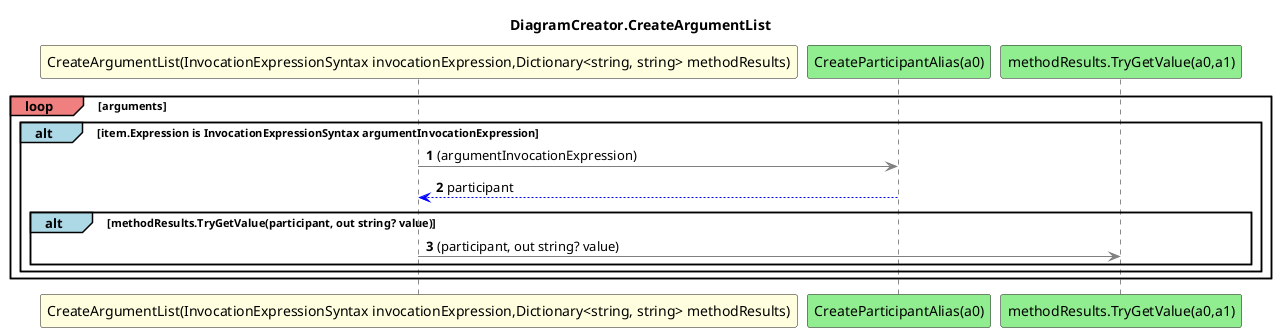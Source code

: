 @startuml DiagramCreator.CreateArgumentList
title DiagramCreator.CreateArgumentList
participant "CreateArgumentList(InvocationExpressionSyntax invocationExpression,Dictionary<string, string> methodResults)" as CreateArgumentList_p0_p1 #LightYellow
participant "CreateParticipantAlias(a0)" as CreateParticipantAlias_a0 #LightGreen
participant "methodResults.TryGetValue(a0,a1)" as methodResults_TryGetValue_a0_a1 #LightGreen
autonumber
loop#LightCoral arguments
 alt#LightBlue item.Expression is InvocationExpressionSyntax argumentInvocationExpression
 CreateArgumentList_p0_p1 -[#grey]> CreateParticipantAlias_a0 : (argumentInvocationExpression)
 CreateParticipantAlias_a0 -[#blue]-> CreateArgumentList_p0_p1 : participant
 alt#LightBlue methodResults.TryGetValue(participant, out string? value)
 CreateArgumentList_p0_p1 -[#grey]> methodResults_TryGetValue_a0_a1 : (participant, out string? value)
 end
 end
end
@enduml
